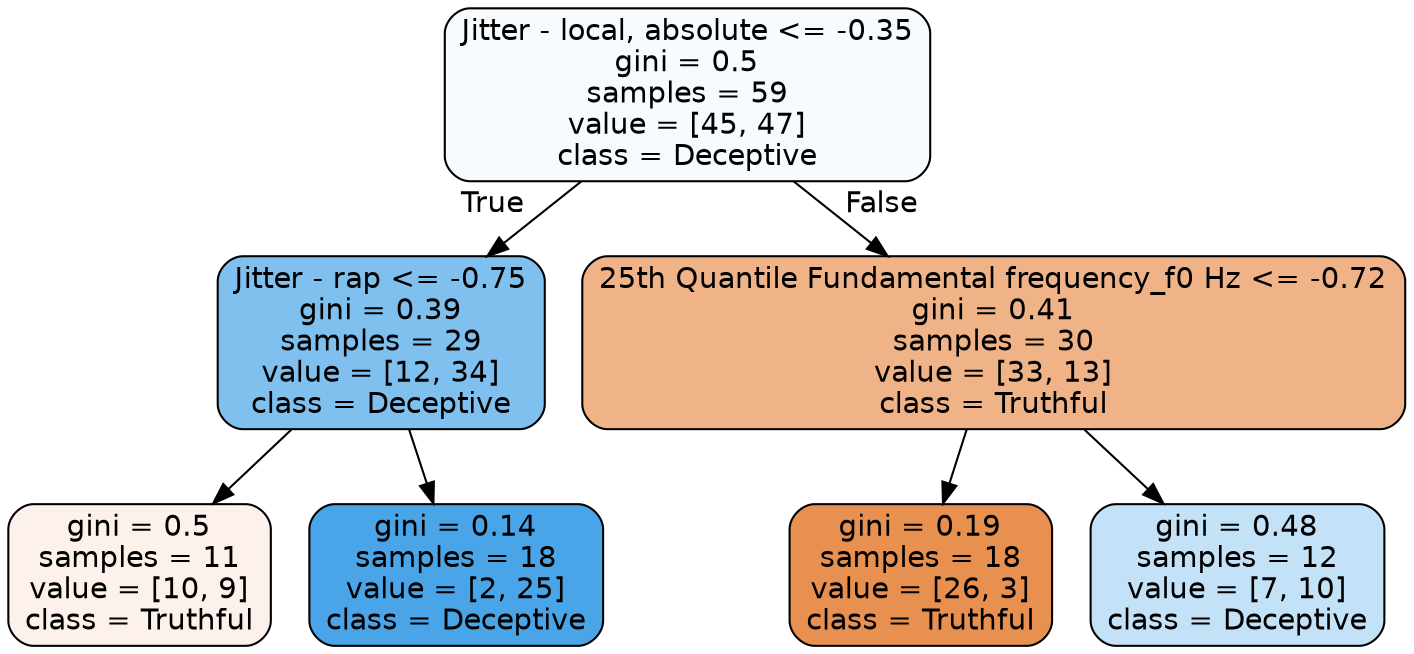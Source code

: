 digraph Tree {
node [shape=box, style="filled, rounded", color="black", fontname=helvetica] ;
edge [fontname=helvetica] ;
0 [label="Jitter - local, absolute <= -0.35\ngini = 0.5\nsamples = 59\nvalue = [45, 47]\nclass = Deceptive", fillcolor="#f7fbfe"] ;
1 [label="Jitter - rap <= -0.75\ngini = 0.39\nsamples = 29\nvalue = [12, 34]\nclass = Deceptive", fillcolor="#7fc0ee"] ;
0 -> 1 [labeldistance=2.5, labelangle=45, headlabel="True"] ;
2 [label="gini = 0.5\nsamples = 11\nvalue = [10, 9]\nclass = Truthful", fillcolor="#fcf2eb"] ;
1 -> 2 ;
3 [label="gini = 0.14\nsamples = 18\nvalue = [2, 25]\nclass = Deceptive", fillcolor="#49a5e7"] ;
1 -> 3 ;
4 [label="25th Quantile Fundamental frequency_f0 Hz <= -0.72\ngini = 0.41\nsamples = 30\nvalue = [33, 13]\nclass = Truthful", fillcolor="#efb387"] ;
0 -> 4 [labeldistance=2.5, labelangle=-45, headlabel="False"] ;
5 [label="gini = 0.19\nsamples = 18\nvalue = [26, 3]\nclass = Truthful", fillcolor="#e89050"] ;
4 -> 5 ;
6 [label="gini = 0.48\nsamples = 12\nvalue = [7, 10]\nclass = Deceptive", fillcolor="#c4e2f7"] ;
4 -> 6 ;
}